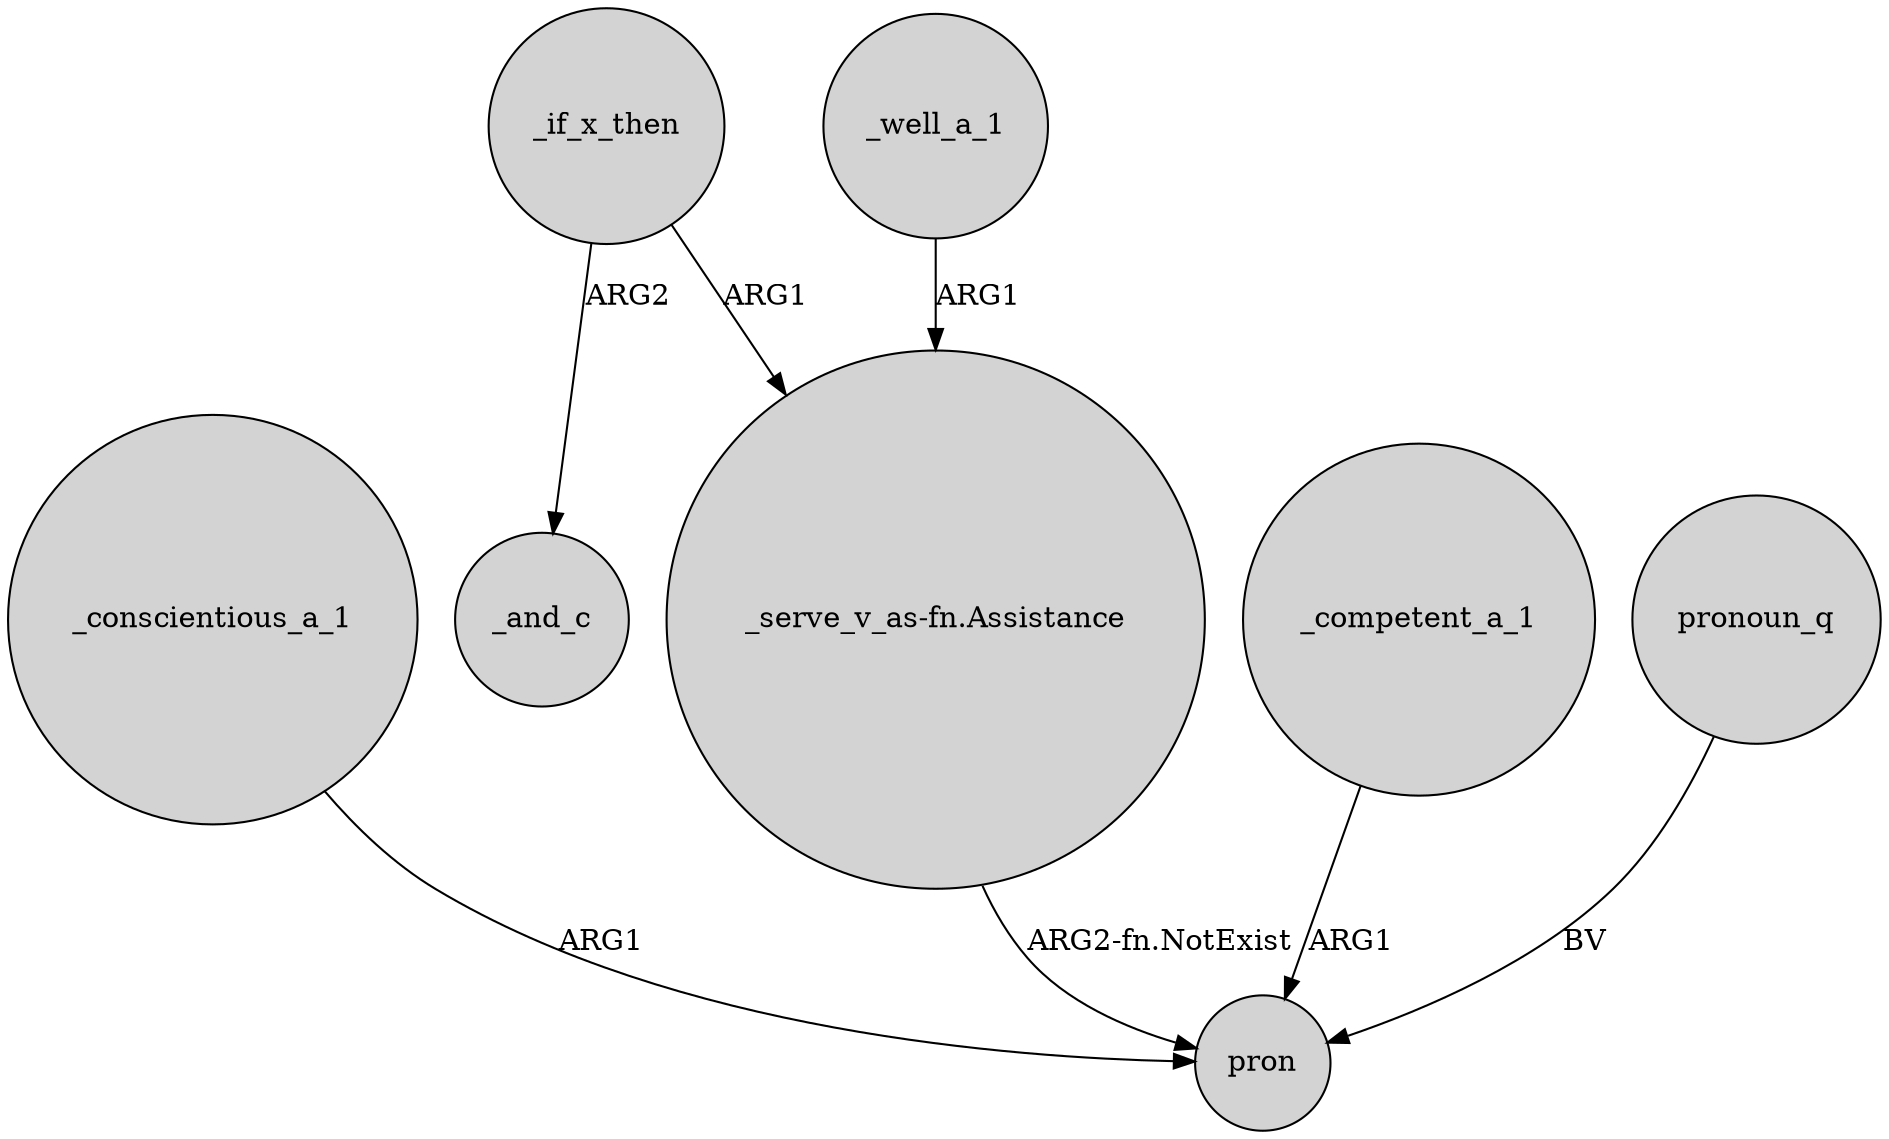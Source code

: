 digraph {
	node [shape=circle style=filled]
	_conscientious_a_1 -> pron [label=ARG1]
	_if_x_then -> "_serve_v_as-fn.Assistance" [label=ARG1]
	_well_a_1 -> "_serve_v_as-fn.Assistance" [label=ARG1]
	_competent_a_1 -> pron [label=ARG1]
	"_serve_v_as-fn.Assistance" -> pron [label="ARG2-fn.NotExist"]
	_if_x_then -> _and_c [label=ARG2]
	pronoun_q -> pron [label=BV]
}
